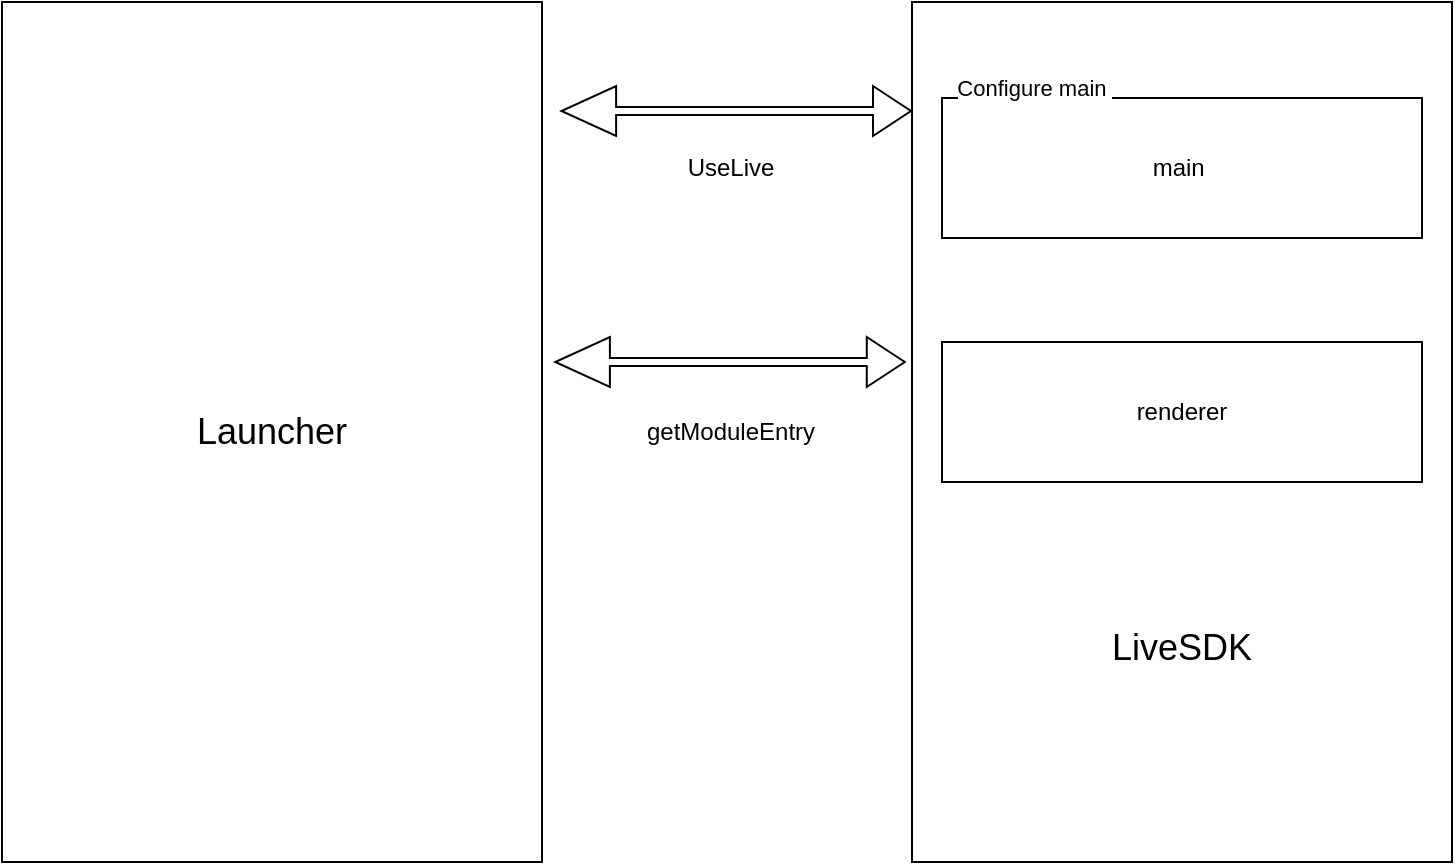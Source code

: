 <mxfile version="26.1.0">
  <diagram name="第 1 页" id="hyKTTeJvPbaEbPAjzCFQ">
    <mxGraphModel dx="2074" dy="1098" grid="1" gridSize="10" guides="1" tooltips="1" connect="1" arrows="1" fold="1" page="1" pageScale="1" pageWidth="827" pageHeight="1169" math="0" shadow="0">
      <root>
        <mxCell id="0" />
        <mxCell id="1" parent="0" />
        <mxCell id="5rEW41JVgZ4OO81YoyHr-2" value="&lt;font style=&quot;font-size: 18px;&quot;&gt;Launcher&lt;/font&gt;" style="rounded=0;whiteSpace=wrap;html=1;" vertex="1" parent="1">
          <mxGeometry x="50" y="180" width="270" height="430" as="geometry" />
        </mxCell>
        <mxCell id="5rEW41JVgZ4OO81YoyHr-3" value="&lt;div&gt;&lt;br&gt;&lt;/div&gt;&lt;div&gt;&lt;br&gt;&lt;/div&gt;&lt;div&gt;&lt;br&gt;&lt;/div&gt;&lt;div&gt;&lt;br&gt;&lt;/div&gt;&lt;div&gt;&lt;br&gt;&lt;/div&gt;&lt;div&gt;&lt;br&gt;&lt;/div&gt;&lt;div&gt;&lt;br&gt;&lt;/div&gt;&lt;div&gt;&lt;br&gt;&lt;/div&gt;&lt;div&gt;&lt;br&gt;&lt;/div&gt;&lt;div&gt;&lt;br&gt;&lt;/div&gt;&lt;div&gt;&lt;br&gt;&lt;/div&gt;&lt;div&gt;&lt;br&gt;&lt;/div&gt;&lt;div&gt;&lt;br&gt;&lt;/div&gt;&lt;div&gt;&lt;br&gt;&lt;/div&gt;&lt;div&gt;&lt;br&gt;&lt;/div&gt;&lt;div&gt;&lt;font style=&quot;font-size: 18px;&quot;&gt;LiveSDK&lt;/font&gt;&lt;/div&gt;" style="rounded=0;whiteSpace=wrap;html=1;" vertex="1" parent="1">
          <mxGeometry x="505" y="180" width="270" height="430" as="geometry" />
        </mxCell>
        <mxCell id="5rEW41JVgZ4OO81YoyHr-5" value="main&amp;nbsp;" style="rounded=0;whiteSpace=wrap;html=1;" vertex="1" parent="1">
          <mxGeometry x="520" y="228" width="240" height="70" as="geometry" />
        </mxCell>
        <mxCell id="5rEW41JVgZ4OO81YoyHr-6" value="renderer" style="rounded=0;whiteSpace=wrap;html=1;" vertex="1" parent="1">
          <mxGeometry x="520" y="350" width="240" height="70" as="geometry" />
        </mxCell>
        <mxCell id="5rEW41JVgZ4OO81YoyHr-12" value="" style="shape=flexArrow;endArrow=classic;startArrow=classic;html=1;rounded=0;width=4;startSize=8.78;entryX=0.014;entryY=0.104;entryDx=0;entryDy=0;entryPerimeter=0;" edge="1" parent="1">
          <mxGeometry width="100" height="100" relative="1" as="geometry">
            <mxPoint x="329.22" y="234.5" as="sourcePoint" />
            <mxPoint x="505.0" y="234.5" as="targetPoint" />
          </mxGeometry>
        </mxCell>
        <mxCell id="5rEW41JVgZ4OO81YoyHr-14" value="Configure main&amp;nbsp;" style="edgeLabel;html=1;align=center;verticalAlign=middle;resizable=0;points=[];" vertex="1" connectable="0" parent="5rEW41JVgZ4OO81YoyHr-12">
          <mxGeometry x="0.726" y="-2" relative="1" as="geometry">
            <mxPoint x="85" y="-14" as="offset" />
          </mxGeometry>
        </mxCell>
        <mxCell id="5rEW41JVgZ4OO81YoyHr-13" value="UseLive" style="text;html=1;align=center;verticalAlign=middle;resizable=0;points=[];autosize=1;strokeColor=none;fillColor=none;" vertex="1" parent="1">
          <mxGeometry x="379" y="248" width="70" height="30" as="geometry" />
        </mxCell>
        <mxCell id="5rEW41JVgZ4OO81YoyHr-16" value="" style="shape=flexArrow;endArrow=classic;startArrow=classic;html=1;rounded=0;width=4;startSize=8.78;entryX=0.014;entryY=0.104;entryDx=0;entryDy=0;entryPerimeter=0;" edge="1" parent="1">
          <mxGeometry width="100" height="100" relative="1" as="geometry">
            <mxPoint x="326.11" y="360" as="sourcePoint" />
            <mxPoint x="501.89" y="360" as="targetPoint" />
          </mxGeometry>
        </mxCell>
        <mxCell id="5rEW41JVgZ4OO81YoyHr-18" value="getModuleEntry" style="text;html=1;align=center;verticalAlign=middle;resizable=0;points=[];autosize=1;strokeColor=none;fillColor=none;" vertex="1" parent="1">
          <mxGeometry x="359" y="380" width="110" height="30" as="geometry" />
        </mxCell>
      </root>
    </mxGraphModel>
  </diagram>
</mxfile>

